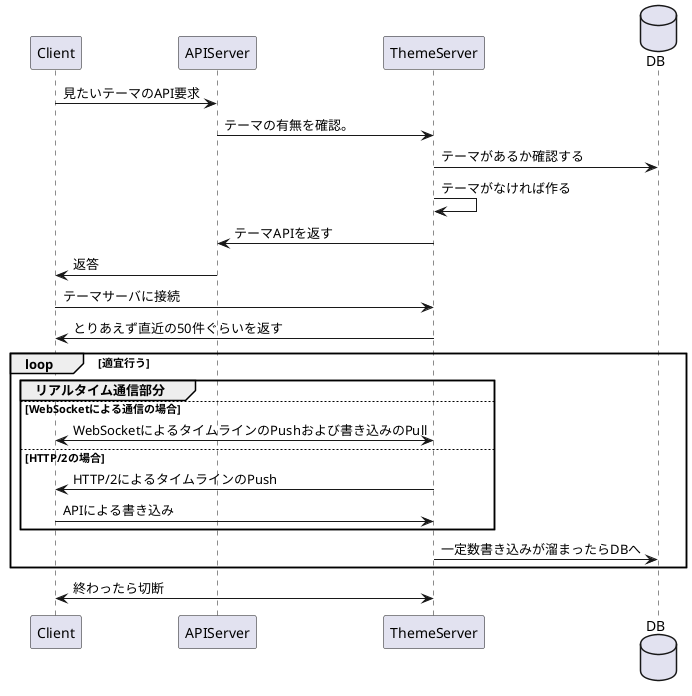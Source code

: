 @startuml "server-client map"
Client -> APIServer : 見たいテーマのAPI要求
APIServer -> ThemeServer : テーマの有無を確認。
DataBase DB
ThemeServer -> DB : テーマがあるか確認する
ThemeServer -> ThemeServer : テーマがなければ作る
ThemeServer -> APIServer : テーマAPIを返す
APIServer -> Client : 返答
Client -> ThemeServer : テーマサーバに接続
ThemeServer -> Client : とりあえず直近の50件ぐらいを返す
loop 適宜行う
    group リアルタイム通信部分
    else WebSocketによる通信の場合
        Client <-> ThemeServer : WebSocketによるタイムラインのPushおよび書き込みのPull
    else HTTP/2の場合
        Client <- ThemeServer : HTTP/2によるタイムラインのPush
        Client -> ThemeServer : APIによる書き込み
    end
    ThemeServer -> DB : 一定数書き込みが溜まったらDBへ
end
Client <-> ThemeServer : 終わったら切断
@enduml